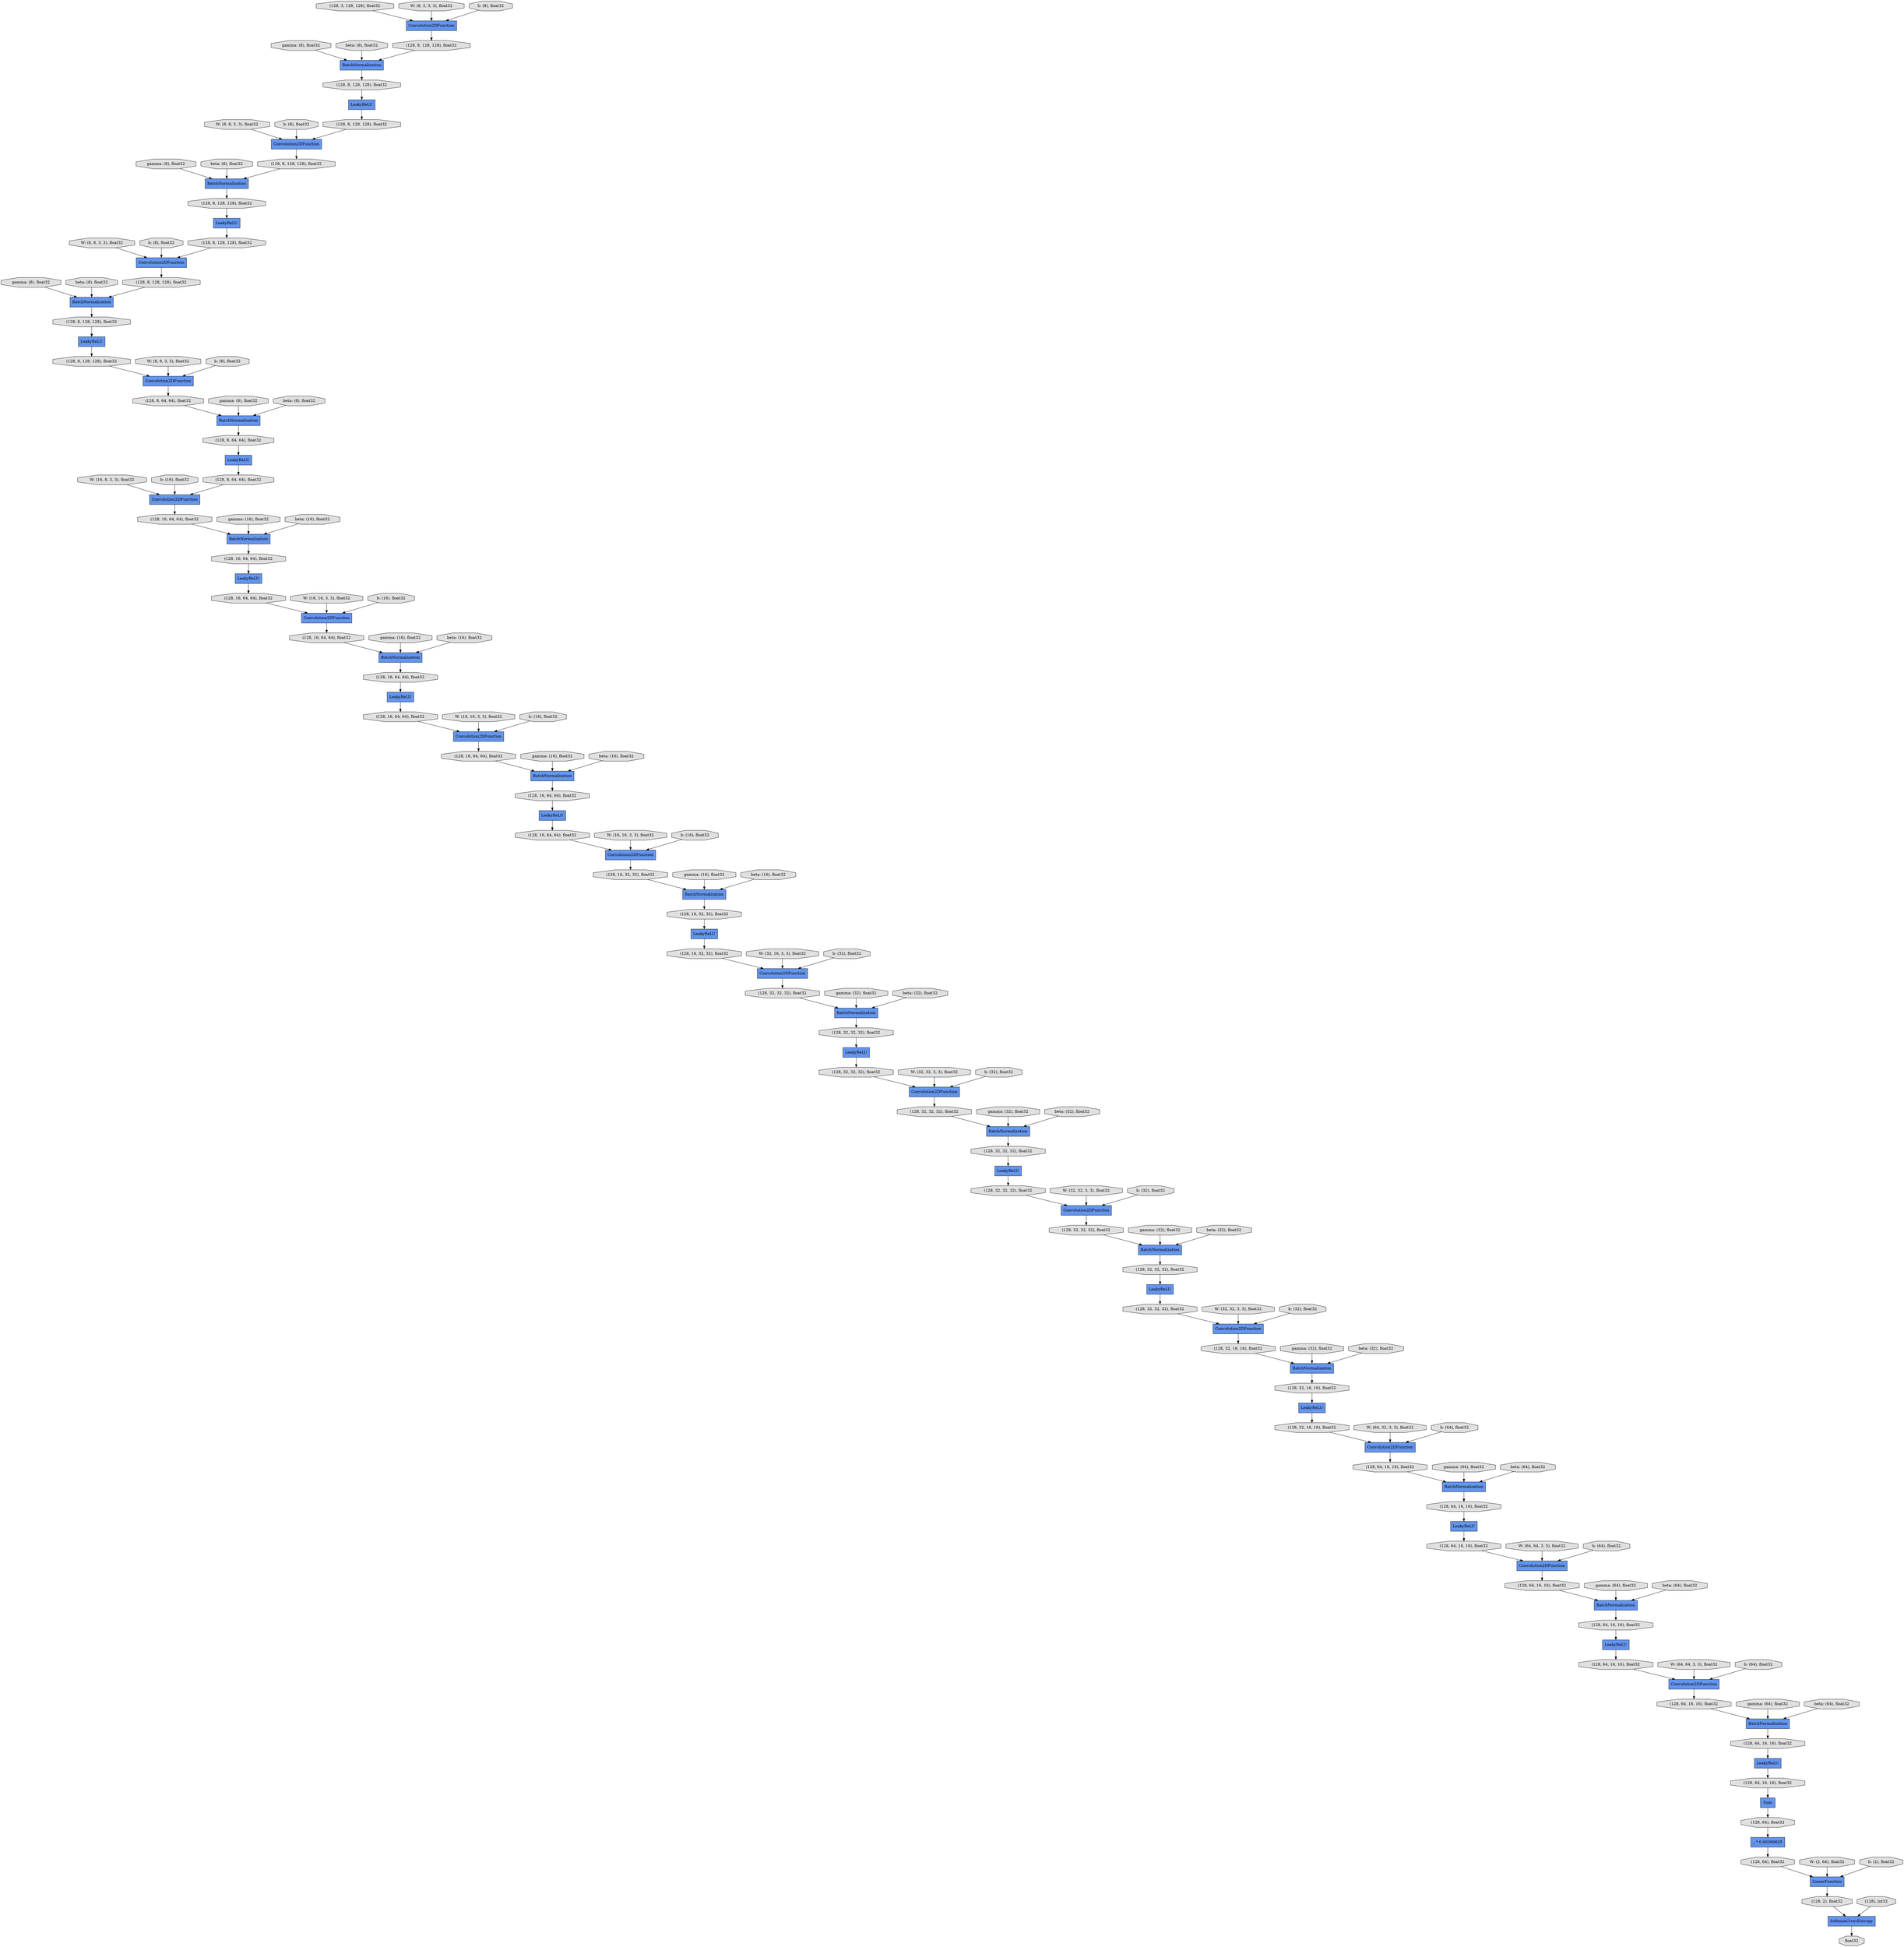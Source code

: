digraph graphname{rankdir=TB;139779673432136 [label="W: (16, 8, 3, 3), float32",shape="octagon",fillcolor="#E0E0E0",style="filled"];139779515154504 [label="(128, 8, 128, 128), float32",shape="octagon",fillcolor="#E0E0E0",style="filled"];139779673505920 [label="gamma: (16), float32",shape="octagon",fillcolor="#E0E0E0",style="filled"];139779515015408 [label="BatchNormalization",shape="record",fillcolor="#6495ED",style="filled"];139779673432360 [label="b: (16), float32",shape="octagon",fillcolor="#E0E0E0",style="filled"];139779515154728 [label="Convolution2DFunction",shape="record",fillcolor="#6495ED",style="filled"];139779515203936 [label="(128, 32, 32, 32), float32",shape="octagon",fillcolor="#E0E0E0",style="filled"];139779673506144 [label="beta: (16), float32",shape="octagon",fillcolor="#E0E0E0",style="filled"];139779673473488 [label="W: (32, 32, 3, 3), float32",shape="octagon",fillcolor="#E0E0E0",style="filled"];139779515154896 [label="LeakyReLU",shape="record",fillcolor="#6495ED",style="filled"];139779515204160 [label="Convolution2DFunction",shape="record",fillcolor="#6495ED",style="filled"];139779515155008 [label="BatchNormalization",shape="record",fillcolor="#6495ED",style="filled"];139779515155064 [label="(128, 8, 64, 64), float32",shape="octagon",fillcolor="#E0E0E0",style="filled"];139779673473712 [label="b: (32), float32",shape="octagon",fillcolor="#E0E0E0",style="filled"];139779673408176 [label="W: (8, 8, 3, 3), float32",shape="octagon",fillcolor="#E0E0E0",style="filled"];139779515204328 [label="BatchNormalization",shape="record",fillcolor="#6495ED",style="filled"];139779673432864 [label="gamma: (16), float32",shape="octagon",fillcolor="#E0E0E0",style="filled"];139779515155232 [label="(128, 8, 64, 64), float32",shape="octagon",fillcolor="#E0E0E0",style="filled"];139779515204440 [label="LeakyReLU",shape="record",fillcolor="#6495ED",style="filled"];139779515016024 [label="Convolution2DFunction",shape="record",fillcolor="#6495ED",style="filled"];139779515204496 [label="(128, 32, 32, 32), float32",shape="octagon",fillcolor="#E0E0E0",style="filled"];139779515155344 [label="Convolution2DFunction",shape="record",fillcolor="#6495ED",style="filled"];139779673408400 [label="b: (8), float32",shape="octagon",fillcolor="#E0E0E0",style="filled"];139779673506760 [label="W: (16, 16, 3, 3), float32",shape="octagon",fillcolor="#E0E0E0",style="filled"];139779673433088 [label="beta: (16), float32",shape="octagon",fillcolor="#E0E0E0",style="filled"];139779515204664 [label="(128, 32, 32, 32), float32",shape="octagon",fillcolor="#E0E0E0",style="filled"];139779673474216 [label="gamma: (32), float32",shape="octagon",fillcolor="#E0E0E0",style="filled"];139779673506984 [label="b: (16), float32",shape="octagon",fillcolor="#E0E0E0",style="filled"];139779515155736 [label="(128, 8, 64, 64), float32",shape="octagon",fillcolor="#E0E0E0",style="filled"];139779673474440 [label="beta: (32), float32",shape="octagon",fillcolor="#E0E0E0",style="filled"];139779673408904 [label="gamma: (8), float32",shape="octagon",fillcolor="#E0E0E0",style="filled"];139779515016584 [label="(128, 3, 128, 128), float32",shape="octagon",fillcolor="#E0E0E0",style="filled"];139779515205112 [label="(128, 32, 32, 32), float32",shape="octagon",fillcolor="#E0E0E0",style="filled"];139779673409128 [label="beta: (8), float32",shape="octagon",fillcolor="#E0E0E0",style="filled"];139779673507488 [label="gamma: (16), float32",shape="octagon",fillcolor="#E0E0E0",style="filled"];139779515156128 [label="LeakyReLU",shape="record",fillcolor="#6495ED",style="filled"];139779515205336 [label="Convolution2DFunction",shape="record",fillcolor="#6495ED",style="filled"];139779673433816 [label="W: (16, 16, 3, 3), float32",shape="octagon",fillcolor="#E0E0E0",style="filled"];139779515156184 [label="BatchNormalization",shape="record",fillcolor="#6495ED",style="filled"];139779515156296 [label="(128, 16, 64, 64), float32",shape="octagon",fillcolor="#E0E0E0",style="filled"];139779515205504 [label="LeakyReLU",shape="record",fillcolor="#6495ED",style="filled"];139779673507712 [label="beta: (16), float32",shape="octagon",fillcolor="#E0E0E0",style="filled"];139779673434040 [label="b: (16), float32",shape="octagon",fillcolor="#E0E0E0",style="filled"];139779515205616 [label="BatchNormalization",shape="record",fillcolor="#6495ED",style="filled"];139779515156464 [label="(128, 16, 64, 64), float32",shape="octagon",fillcolor="#E0E0E0",style="filled"];139779515205672 [label="(128, 32, 16, 16), float32",shape="octagon",fillcolor="#E0E0E0",style="filled"];139779673368616 [label="gamma: (8), float32",shape="octagon",fillcolor="#E0E0E0",style="filled"];139779673475168 [label="W: (32, 32, 3, 3), float32",shape="octagon",fillcolor="#E0E0E0",style="filled"];139779515205840 [label="(128, 32, 16, 16), float32",shape="octagon",fillcolor="#E0E0E0",style="filled"];139779673409744 [label="W: (8, 8, 3, 3), float32",shape="octagon",fillcolor="#E0E0E0",style="filled"];139779673368840 [label="beta: (8), float32",shape="octagon",fillcolor="#E0E0E0",style="filled"];139779673475392 [label="b: (32), float32",shape="octagon",fillcolor="#E0E0E0",style="filled"];139779673434544 [label="gamma: (16), float32",shape="octagon",fillcolor="#E0E0E0",style="filled"];139779515156912 [label="(128, 16, 64, 64), float32",shape="octagon",fillcolor="#E0E0E0",style="filled"];139779673409968 [label="b: (8), float32",shape="octagon",fillcolor="#E0E0E0",style="filled"];139779515206232 [label="Sum",shape="record",fillcolor="#6495ED",style="filled"];139779515206288 [label="(128, 32, 16, 16), float32",shape="octagon",fillcolor="#E0E0E0",style="filled"];139779673434768 [label="beta: (16), float32",shape="octagon",fillcolor="#E0E0E0",style="filled"];139779515157136 [label="Convolution2DFunction",shape="record",fillcolor="#6495ED",style="filled"];139779673508608 [label="W: (32, 16, 3, 3), float32",shape="octagon",fillcolor="#E0E0E0",style="filled"];139779515206456 [label="Convolution2DFunction",shape="record",fillcolor="#6495ED",style="filled"];139779673475896 [label="gamma: (32), float32",shape="octagon",fillcolor="#E0E0E0",style="filled"];139779515157304 [label="LeakyReLU",shape="record",fillcolor="#6495ED",style="filled"];139779515157416 [label="BatchNormalization",shape="record",fillcolor="#6495ED",style="filled"];139779673410472 [label="gamma: (8), float32",shape="octagon",fillcolor="#E0E0E0",style="filled"];139779515206624 [label="LeakyReLU",shape="record",fillcolor="#6495ED",style="filled"];139779673508832 [label="b: (32), float32",shape="octagon",fillcolor="#E0E0E0",style="filled"];139779515157472 [label="(128, 16, 64, 64), float32",shape="octagon",fillcolor="#E0E0E0",style="filled"];139779673476120 [label="beta: (32), float32",shape="octagon",fillcolor="#E0E0E0",style="filled"];139779673369568 [label="W: (8, 8, 3, 3), float32",shape="octagon",fillcolor="#E0E0E0",style="filled"];139779515206736 [label="BatchNormalization",shape="record",fillcolor="#6495ED",style="filled"];139779515206792 [label="(128, 64, 16, 16), float32",shape="octagon",fillcolor="#E0E0E0",style="filled"];139779515157640 [label="(128, 16, 64, 64), float32",shape="octagon",fillcolor="#E0E0E0",style="filled"];139779673410696 [label="beta: (8), float32",shape="octagon",fillcolor="#E0E0E0",style="filled"];139779673369792 [label="b: (8), float32",shape="octagon",fillcolor="#E0E0E0",style="filled"];139779515206960 [label="(128, 64, 16, 16), float32",shape="octagon",fillcolor="#E0E0E0",style="filled"];139779673435496 [label="W: (16, 16, 3, 3), float32",shape="octagon",fillcolor="#E0E0E0",style="filled"];139779673509336 [label="gamma: (32), float32",shape="octagon",fillcolor="#E0E0E0",style="filled"];139779515158088 [label="(128, 16, 64, 64), float32",shape="octagon",fillcolor="#E0E0E0",style="filled"];139779673435720 [label="b: (16), float32",shape="octagon",fillcolor="#E0E0E0",style="filled"];139779673476736 [label="W: (32, 32, 3, 3), float32",shape="octagon",fillcolor="#E0E0E0",style="filled"];139779673509560 [label="beta: (32), float32",shape="octagon",fillcolor="#E0E0E0",style="filled"];139779673370296 [label="gamma: (8), float32",shape="octagon",fillcolor="#E0E0E0",style="filled"];139779515207408 [label="(128, 64, 16, 16), float32",shape="octagon",fillcolor="#E0E0E0",style="filled"];139779515158312 [label="Convolution2DFunction",shape="record",fillcolor="#6495ED",style="filled"];139779673476960 [label="b: (32), float32",shape="octagon",fillcolor="#E0E0E0",style="filled"];139779673370520 [label="beta: (8), float32",shape="octagon",fillcolor="#E0E0E0",style="filled"];139779515158480 [label="BatchNormalization",shape="record",fillcolor="#6495ED",style="filled"];139779108810824 [label="Convolution2DFunction",shape="record",fillcolor="#6495ED",style="filled"];139779515199616 [label="LeakyReLU",shape="record",fillcolor="#6495ED",style="filled"];139779515199672 [label="(128, 16, 64, 64), float32",shape="octagon",fillcolor="#E0E0E0",style="filled"];139779108810992 [label="LeakyReLU",shape="record",fillcolor="#6495ED",style="filled"];139779108811104 [label="BatchNormalization",shape="record",fillcolor="#6495ED",style="filled"];139779515199840 [label="(128, 16, 64, 64), float32",shape="octagon",fillcolor="#E0E0E0",style="filled"];139779108811160 [label="(128, 64, 16, 16), float32",shape="octagon",fillcolor="#E0E0E0",style="filled"];139779673502104 [label="gamma: (32), float32",shape="octagon",fillcolor="#E0E0E0",style="filled"];139779108811328 [label="(128, 64, 16, 16), float32",shape="octagon",fillcolor="#E0E0E0",style="filled"];139779673502328 [label="beta: (32), float32",shape="octagon",fillcolor="#E0E0E0",style="filled"];139779673527016 [label="W: (64, 64, 3, 3), float32",shape="octagon",fillcolor="#E0E0E0",style="filled"];139779515200288 [label="(128, 16, 64, 64), float32",shape="octagon",fillcolor="#E0E0E0",style="filled"];139779515077408 [label="(128, 8, 128, 128), float32",shape="octagon",fillcolor="#E0E0E0",style="filled"];139779673527240 [label="b: (64), float32",shape="octagon",fillcolor="#E0E0E0",style="filled"];139779108811776 [label="(128, 64, 16, 16), float32",shape="octagon",fillcolor="#E0E0E0",style="filled"];139779515200512 [label="Convolution2DFunction",shape="record",fillcolor="#6495ED",style="filled"];139779515200680 [label="LeakyReLU",shape="record",fillcolor="#6495ED",style="filled"];139779108812000 [label="Convolution2DFunction",shape="record",fillcolor="#6495ED",style="filled"];139779515200792 [label="BatchNormalization",shape="record",fillcolor="#6495ED",style="filled"];139779515200848 [label="(128, 16, 32, 32), float32",shape="octagon",fillcolor="#E0E0E0",style="filled"];139779108812168 [label="BatchNormalization",shape="record",fillcolor="#6495ED",style="filled"];139779673503112 [label="W: (64, 32, 3, 3), float32",shape="octagon",fillcolor="#E0E0E0",style="filled"];139779673527744 [label="gamma: (64), float32",shape="octagon",fillcolor="#E0E0E0",style="filled"];139779108812280 [label="LeakyReLU",shape="record",fillcolor="#6495ED",style="filled"];139779515201016 [label="(128, 16, 32, 32), float32",shape="octagon",fillcolor="#E0E0E0",style="filled"];139779108812336 [label="(128, 64, 16, 16), float32",shape="octagon",fillcolor="#E0E0E0",style="filled"];139779673503336 [label="b: (64), float32",shape="octagon",fillcolor="#E0E0E0",style="filled"];139779515078248 [label="(128, 8, 128, 128), float32",shape="octagon",fillcolor="#E0E0E0",style="filled"];139779673527968 [label="beta: (64), float32",shape="octagon",fillcolor="#E0E0E0",style="filled"];139779108812504 [label="(128, 64, 16, 16), float32",shape="octagon",fillcolor="#E0E0E0",style="filled"];139779108812616 [label="_ * 0.00390625",shape="record",fillcolor="#6495ED",style="filled"];139779515078528 [label="Convolution2DFunction",shape="record",fillcolor="#6495ED",style="filled"];139779515201464 [label="(128, 16, 32, 32), float32",shape="octagon",fillcolor="#E0E0E0",style="filled"];139779673528360 [label="W: (2, 64), float32",shape="octagon",fillcolor="#E0E0E0",style="filled"];139779515078696 [label="LeakyReLU",shape="record",fillcolor="#6495ED",style="filled"];139779673503840 [label="gamma: (64), float32",shape="octagon",fillcolor="#E0E0E0",style="filled"];139779108812952 [label="(128, 64, 16, 16), float32",shape="octagon",fillcolor="#E0E0E0",style="filled"];139779515201688 [label="Convolution2DFunction",shape="record",fillcolor="#6495ED",style="filled"];139779515078808 [label="BatchNormalization",shape="record",fillcolor="#6495ED",style="filled"];139779515078864 [label="(128, 8, 128, 128), float32",shape="octagon",fillcolor="#E0E0E0",style="filled"];139781033154768 [label="W: (8, 3, 3, 3), float32",shape="octagon",fillcolor="#E0E0E0",style="filled"];139779673528584 [label="b: (2), float32",shape="octagon",fillcolor="#E0E0E0",style="filled"];139779108813064 [label="(128, 64), float32",shape="octagon",fillcolor="#E0E0E0",style="filled"];139779941677320 [label="LeakyReLU",shape="record",fillcolor="#6495ED",style="filled"];139779673504064 [label="beta: (64), float32",shape="octagon",fillcolor="#E0E0E0",style="filled"];139779515201856 [label="LeakyReLU",shape="record",fillcolor="#6495ED",style="filled"];139779515079032 [label="(128, 8, 128, 128), float32",shape="octagon",fillcolor="#E0E0E0",style="filled"];139779515201968 [label="BatchNormalization",shape="record",fillcolor="#6495ED",style="filled"];139779108813288 [label="(128, 64), float32",shape="octagon",fillcolor="#E0E0E0",style="filled"];139779515202024 [label="(128, 32, 32, 32), float32",shape="octagon",fillcolor="#E0E0E0",style="filled"];139779941947936 [label="(128, 8, 128, 128), float32",shape="octagon",fillcolor="#E0E0E0",style="filled"];139779108813456 [label="LinearFunction",shape="record",fillcolor="#6495ED",style="filled"];139779515202192 [label="(128, 32, 32, 32), float32",shape="octagon",fillcolor="#E0E0E0",style="filled"];139781033155216 [label="b: (8), float32",shape="octagon",fillcolor="#E0E0E0",style="filled"];139779108813568 [label="SoftmaxCrossEntropy",shape="record",fillcolor="#6495ED",style="filled"];139779515079480 [label="(128, 8, 128, 128), float32",shape="octagon",fillcolor="#E0E0E0",style="filled"];139779108813792 [label="(128, 2), float32",shape="octagon",fillcolor="#E0E0E0",style="filled"];139779673504792 [label="W: (64, 64, 3, 3), float32",shape="octagon",fillcolor="#E0E0E0",style="filled"];139779515202640 [label="(128, 32, 32, 32), float32",shape="octagon",fillcolor="#E0E0E0",style="filled"];139779515079760 [label="Convolution2DFunction",shape="record",fillcolor="#6495ED",style="filled"];139779108813960 [label="(128), int32",shape="octagon",fillcolor="#E0E0E0",style="filled"];139779673505016 [label="b: (64), float32",shape="octagon",fillcolor="#E0E0E0",style="filled"];139779515079928 [label="BatchNormalization",shape="record",fillcolor="#6495ED",style="filled"];139779515202920 [label="Convolution2DFunction",shape="record",fillcolor="#6495ED",style="filled"];139779515080040 [label="LeakyReLU",shape="record",fillcolor="#6495ED",style="filled"];139779515080096 [label="(128, 8, 128, 128), float32",shape="octagon",fillcolor="#E0E0E0",style="filled"];139779108814352 [label="float32",shape="octagon",fillcolor="#E0E0E0",style="filled"];139779515203088 [label="LeakyReLU",shape="record",fillcolor="#6495ED",style="filled"];139779515080264 [label="(128, 8, 128, 128), float32",shape="octagon",fillcolor="#E0E0E0",style="filled"];139779515203200 [label="BatchNormalization",shape="record",fillcolor="#6495ED",style="filled"];139779515203256 [label="(128, 32, 32, 32), float32",shape="octagon",fillcolor="#E0E0E0",style="filled"];139779673505520 [label="gamma: (64), float32",shape="octagon",fillcolor="#E0E0E0",style="filled"];139779515203368 [label="(128, 32, 32, 32), float32",shape="octagon",fillcolor="#E0E0E0",style="filled"];139779673505744 [label="beta: (64), float32",shape="octagon",fillcolor="#E0E0E0",style="filled"];139779673528360 -> 139779108813456;139779108811776 -> 139779108812000;139779108813288 -> 139779108813456;139779108812616 -> 139779108813288;139779673505744 -> 139779108811104;139779515080040 -> 139779515154504;139779673505920 -> 139779515158480;139779108813792 -> 139779108813568;139779515199616 -> 139779515200288;139779673527016 -> 139779108812000;139779108813064 -> 139779108812616;139779515207408 -> 139779108810824;139779515079760 -> 139779515080096;139779673505520 -> 139779108811104;139779515200512 -> 139779515200848;139779515205840 -> 139779515205504;139779673502104 -> 139779515205616;139779673508608 -> 139779515201688;139781033155216 -> 139779515016024;139779515079032 -> 139779515078696;139779673432136 -> 139779515155344;139779515080264 -> 139779515080040;139779515201464 -> 139779515201688;139779108812280 -> 139779108812952;139779515158088 -> 139779515158312;139779673435720 -> 139779515158312;139779515155008 -> 139779515155232;139779673369792 -> 139779515078528;139779673370520 -> 139779515078808;139779515200288 -> 139779515200512;139779515205672 -> 139779515205616;139779673408400 -> 139779515079760;139779108813568 -> 139779108814352;139779515201688 -> 139779515202024;139779515203200 -> 139779515203368;139779673434768 -> 139779515157416;139779515206232 -> 139779108813064;139779515206736 -> 139779515206960;139779515204440 -> 139779515205112;139779515204160 -> 139779515204496;139779673509560 -> 139779515201968;139779515156128 -> 139779515156912;139779515201856 -> 139779515202640;139779108812952 -> 139779515206232;139779515079928 -> 139779515080264;139779515205504 -> 139779515206288;139779673475168 -> 139779515204160;139779515202024 -> 139779515201968;139779515080096 -> 139779515079928;139779515077408 -> 139779515015408;139779515155736 -> 139779515155344;139779673506144 -> 139779515158480;139779515202640 -> 139779515202920;139779108812336 -> 139779108812168;139779673474216 -> 139779515203200;139779515156296 -> 139779515156184;139779673432360 -> 139779515155344;139779673508832 -> 139779515201688;139779515157304 -> 139779515158088;139779515200792 -> 139779515201016;139779515200680 -> 139779515201464;139779673506760 -> 139779515200512;139779108812000 -> 139779108812336;139779515158312 -> 139779515199672;139779515016024 -> 139779515077408;139779515201016 -> 139779515200680;139779515206960 -> 139779515206624;139779515206456 -> 139779515206792;139779673410696 -> 139779515155008;139779941947936 -> 139779941677320;139779515202192 -> 139779515201856;139779515078808 -> 139779515079032;139779673527968 -> 139779108812168;139779108811104 -> 139779108811328;139779515205112 -> 139779515205336;139779108813456 -> 139779108813792;139779108812168 -> 139779108812504;139779515203936 -> 139779515204160;139779515157640 -> 139779515157304;139779515157136 -> 139779515157472;139779515155344 -> 139779515156296;139779673409744 -> 139779515154728;139779515206288 -> 139779515206456;139779515078864 -> 139779515078808;139779515154896 -> 139779515155736;139779673408176 -> 139779515079760;139779673504792 -> 139779108810824;139779673473712 -> 139779515202920;139779515158480 -> 139779515199840;139779515155232 -> 139779515154896;139779108813960 -> 139779108813568;139779515016584 -> 139779515016024;139779673503840 -> 139779515206736;139779515156464 -> 139779515156128;139779941677320 -> 139779515078248;139779515205336 -> 139779515205672;139779673370296 -> 139779515078808;139779673475896 -> 139779515204328;139779673368840 -> 139779515015408;139779673433816 -> 139779515157136;139779673369568 -> 139779515078528;139779673432864 -> 139779515156184;139779673476120 -> 139779515204328;139779673408904 -> 139779515079928;139779673502328 -> 139779515205616;139779515078248 -> 139779515078528;139779515204328 -> 139779515204664;139779673475392 -> 139779515204160;139779515203368 -> 139779515203088;139779673509336 -> 139779515201968;139779673503336 -> 139779515206456;139779673503112 -> 139779515206456;139779673474440 -> 139779515203200;139779515206624 -> 139779515207408;139779673434544 -> 139779515157416;139779673528584 -> 139779108813456;139779673409968 -> 139779515154728;139779673473488 -> 139779515202920;139779515078528 -> 139779515078864;139779515202920 -> 139779515203256;139779673368616 -> 139779515015408;139779673476736 -> 139779515205336;139779515078696 -> 139779515079480;139779673476960 -> 139779515205336;139779515154504 -> 139779515154728;139779108811328 -> 139779108810992;139779515157416 -> 139779515157640;139779673435496 -> 139779515158312;139779515204496 -> 139779515204328;139779673410472 -> 139779515155008;139779673504064 -> 139779515206736;139779108812504 -> 139779108812280;139779515206792 -> 139779515206736;139779673507488 -> 139779515200792;139779673507712 -> 139779515200792;139779515204664 -> 139779515204440;139779515155064 -> 139779515155008;139779673527240 -> 139779108812000;139779673506984 -> 139779515200512;139779515201968 -> 139779515202192;139779108811160 -> 139779108811104;139779515156912 -> 139779515157136;139781033154768 -> 139779515016024;139779515157472 -> 139779515157416;139779515203088 -> 139779515203936;139779515015408 -> 139779941947936;139779673433088 -> 139779515156184;139779515199672 -> 139779515158480;139779515154728 -> 139779515155064;139779515079480 -> 139779515079760;139779108810824 -> 139779108811160;139779673434040 -> 139779515157136;139779673409128 -> 139779515079928;139779673527744 -> 139779108812168;139779515203256 -> 139779515203200;139779108810992 -> 139779108811776;139779515205616 -> 139779515205840;139779515199840 -> 139779515199616;139779673505016 -> 139779108810824;139779515200848 -> 139779515200792;139779515156184 -> 139779515156464;}